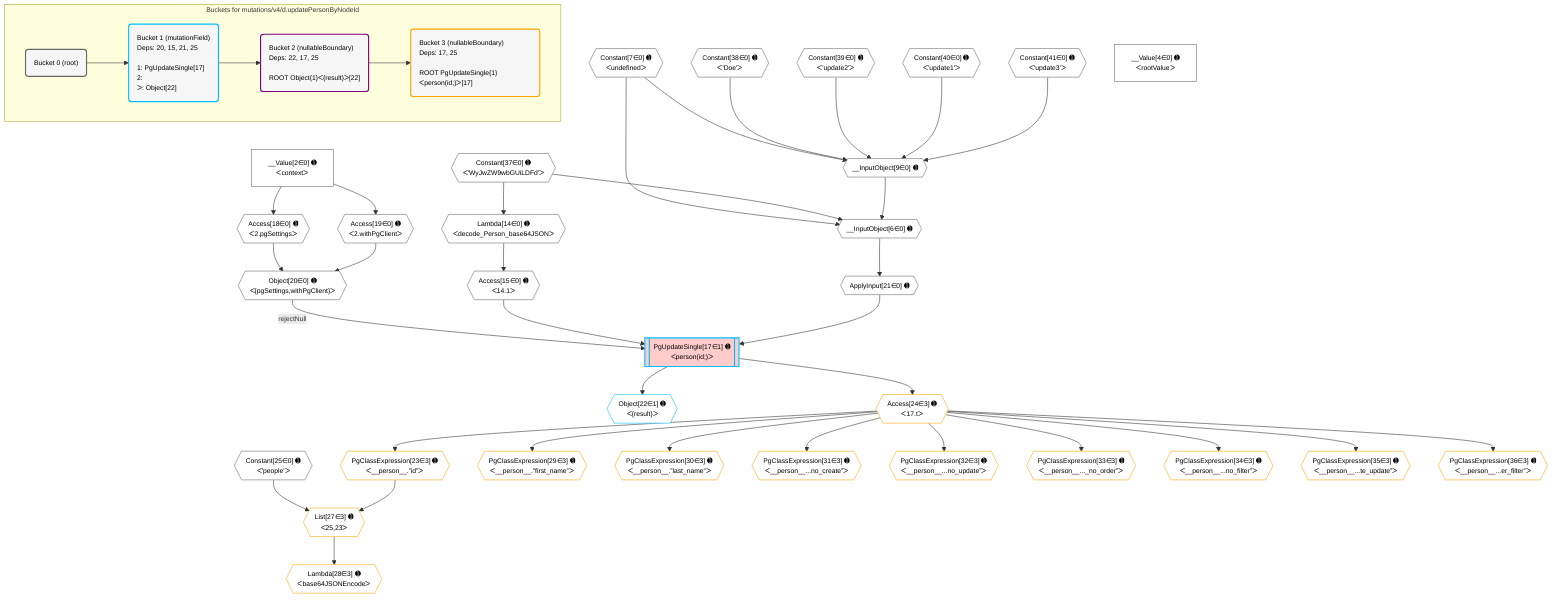 %%{init: {'themeVariables': { 'fontSize': '12px'}}}%%
graph TD
    classDef path fill:#eee,stroke:#000,color:#000
    classDef plan fill:#fff,stroke-width:1px,color:#000
    classDef itemplan fill:#fff,stroke-width:2px,color:#000
    classDef unbatchedplan fill:#dff,stroke-width:1px,color:#000
    classDef sideeffectplan fill:#fcc,stroke-width:2px,color:#000
    classDef bucket fill:#f6f6f6,color:#000,stroke-width:2px,text-align:left


    %% plan dependencies
    __InputObject9{{"__InputObject[9∈0] ➊"}}:::plan
    Constant7{{"Constant[7∈0] ➊<br />ᐸundefinedᐳ"}}:::plan
    Constant38{{"Constant[38∈0] ➊<br />ᐸ'Doe'ᐳ"}}:::plan
    Constant39{{"Constant[39∈0] ➊<br />ᐸ'update2'ᐳ"}}:::plan
    Constant40{{"Constant[40∈0] ➊<br />ᐸ'update1'ᐳ"}}:::plan
    Constant41{{"Constant[41∈0] ➊<br />ᐸ'update3'ᐳ"}}:::plan
    Constant7 & Constant38 & Constant39 & Constant40 & Constant41 --> __InputObject9
    __InputObject6{{"__InputObject[6∈0] ➊"}}:::plan
    Constant37{{"Constant[37∈0] ➊<br />ᐸ'WyJwZW9wbGUiLDFd'ᐳ"}}:::plan
    Constant7 & Constant37 & __InputObject9 --> __InputObject6
    Object20{{"Object[20∈0] ➊<br />ᐸ{pgSettings,withPgClient}ᐳ"}}:::plan
    Access18{{"Access[18∈0] ➊<br />ᐸ2.pgSettingsᐳ"}}:::plan
    Access19{{"Access[19∈0] ➊<br />ᐸ2.withPgClientᐳ"}}:::plan
    Access18 & Access19 --> Object20
    Lambda14{{"Lambda[14∈0] ➊<br />ᐸdecode_Person_base64JSONᐳ"}}:::plan
    Constant37 --> Lambda14
    Access15{{"Access[15∈0] ➊<br />ᐸ14.1ᐳ"}}:::plan
    Lambda14 --> Access15
    __Value2["__Value[2∈0] ➊<br />ᐸcontextᐳ"]:::plan
    __Value2 --> Access18
    __Value2 --> Access19
    ApplyInput21{{"ApplyInput[21∈0] ➊"}}:::plan
    __InputObject6 --> ApplyInput21
    __Value4["__Value[4∈0] ➊<br />ᐸrootValueᐳ"]:::plan
    Constant25{{"Constant[25∈0] ➊<br />ᐸ'people'ᐳ"}}:::plan
    PgUpdateSingle17[["PgUpdateSingle[17∈1] ➊<br />ᐸperson(id;)ᐳ"]]:::sideeffectplan
    Object20 -->|rejectNull| PgUpdateSingle17
    Access15 & ApplyInput21 --> PgUpdateSingle17
    Object22{{"Object[22∈1] ➊<br />ᐸ{result}ᐳ"}}:::plan
    PgUpdateSingle17 --> Object22
    List27{{"List[27∈3] ➊<br />ᐸ25,23ᐳ"}}:::plan
    PgClassExpression23{{"PgClassExpression[23∈3] ➊<br />ᐸ__person__.”id”ᐳ"}}:::plan
    Constant25 & PgClassExpression23 --> List27
    Access24{{"Access[24∈3] ➊<br />ᐸ17.tᐳ"}}:::plan
    Access24 --> PgClassExpression23
    PgUpdateSingle17 --> Access24
    Lambda28{{"Lambda[28∈3] ➊<br />ᐸbase64JSONEncodeᐳ"}}:::plan
    List27 --> Lambda28
    PgClassExpression29{{"PgClassExpression[29∈3] ➊<br />ᐸ__person__.”first_name”ᐳ"}}:::plan
    Access24 --> PgClassExpression29
    PgClassExpression30{{"PgClassExpression[30∈3] ➊<br />ᐸ__person__.”last_name”ᐳ"}}:::plan
    Access24 --> PgClassExpression30
    PgClassExpression31{{"PgClassExpression[31∈3] ➊<br />ᐸ__person__...no_create”ᐳ"}}:::plan
    Access24 --> PgClassExpression31
    PgClassExpression32{{"PgClassExpression[32∈3] ➊<br />ᐸ__person__...no_update”ᐳ"}}:::plan
    Access24 --> PgClassExpression32
    PgClassExpression33{{"PgClassExpression[33∈3] ➊<br />ᐸ__person__..._no_order”ᐳ"}}:::plan
    Access24 --> PgClassExpression33
    PgClassExpression34{{"PgClassExpression[34∈3] ➊<br />ᐸ__person__...no_filter”ᐳ"}}:::plan
    Access24 --> PgClassExpression34
    PgClassExpression35{{"PgClassExpression[35∈3] ➊<br />ᐸ__person__...te_update”ᐳ"}}:::plan
    Access24 --> PgClassExpression35
    PgClassExpression36{{"PgClassExpression[36∈3] ➊<br />ᐸ__person__...er_filter”ᐳ"}}:::plan
    Access24 --> PgClassExpression36

    %% define steps

    subgraph "Buckets for mutations/v4/d.updatePersonByNodeId"
    Bucket0("Bucket 0 (root)"):::bucket
    classDef bucket0 stroke:#696969
    class Bucket0,__Value2,__Value4,__InputObject6,Constant7,__InputObject9,Lambda14,Access15,Access18,Access19,Object20,ApplyInput21,Constant25,Constant37,Constant38,Constant39,Constant40,Constant41 bucket0
    Bucket1("Bucket 1 (mutationField)<br />Deps: 20, 15, 21, 25<br /><br />1: PgUpdateSingle[17]<br />2: <br />ᐳ: Object[22]"):::bucket
    classDef bucket1 stroke:#00bfff
    class Bucket1,PgUpdateSingle17,Object22 bucket1
    Bucket2("Bucket 2 (nullableBoundary)<br />Deps: 22, 17, 25<br /><br />ROOT Object{1}ᐸ{result}ᐳ[22]"):::bucket
    classDef bucket2 stroke:#7f007f
    class Bucket2 bucket2
    Bucket3("Bucket 3 (nullableBoundary)<br />Deps: 17, 25<br /><br />ROOT PgUpdateSingle{1}ᐸperson(id;)ᐳ[17]"):::bucket
    classDef bucket3 stroke:#ffa500
    class Bucket3,PgClassExpression23,Access24,List27,Lambda28,PgClassExpression29,PgClassExpression30,PgClassExpression31,PgClassExpression32,PgClassExpression33,PgClassExpression34,PgClassExpression35,PgClassExpression36 bucket3
    Bucket0 --> Bucket1
    Bucket1 --> Bucket2
    Bucket2 --> Bucket3
    end